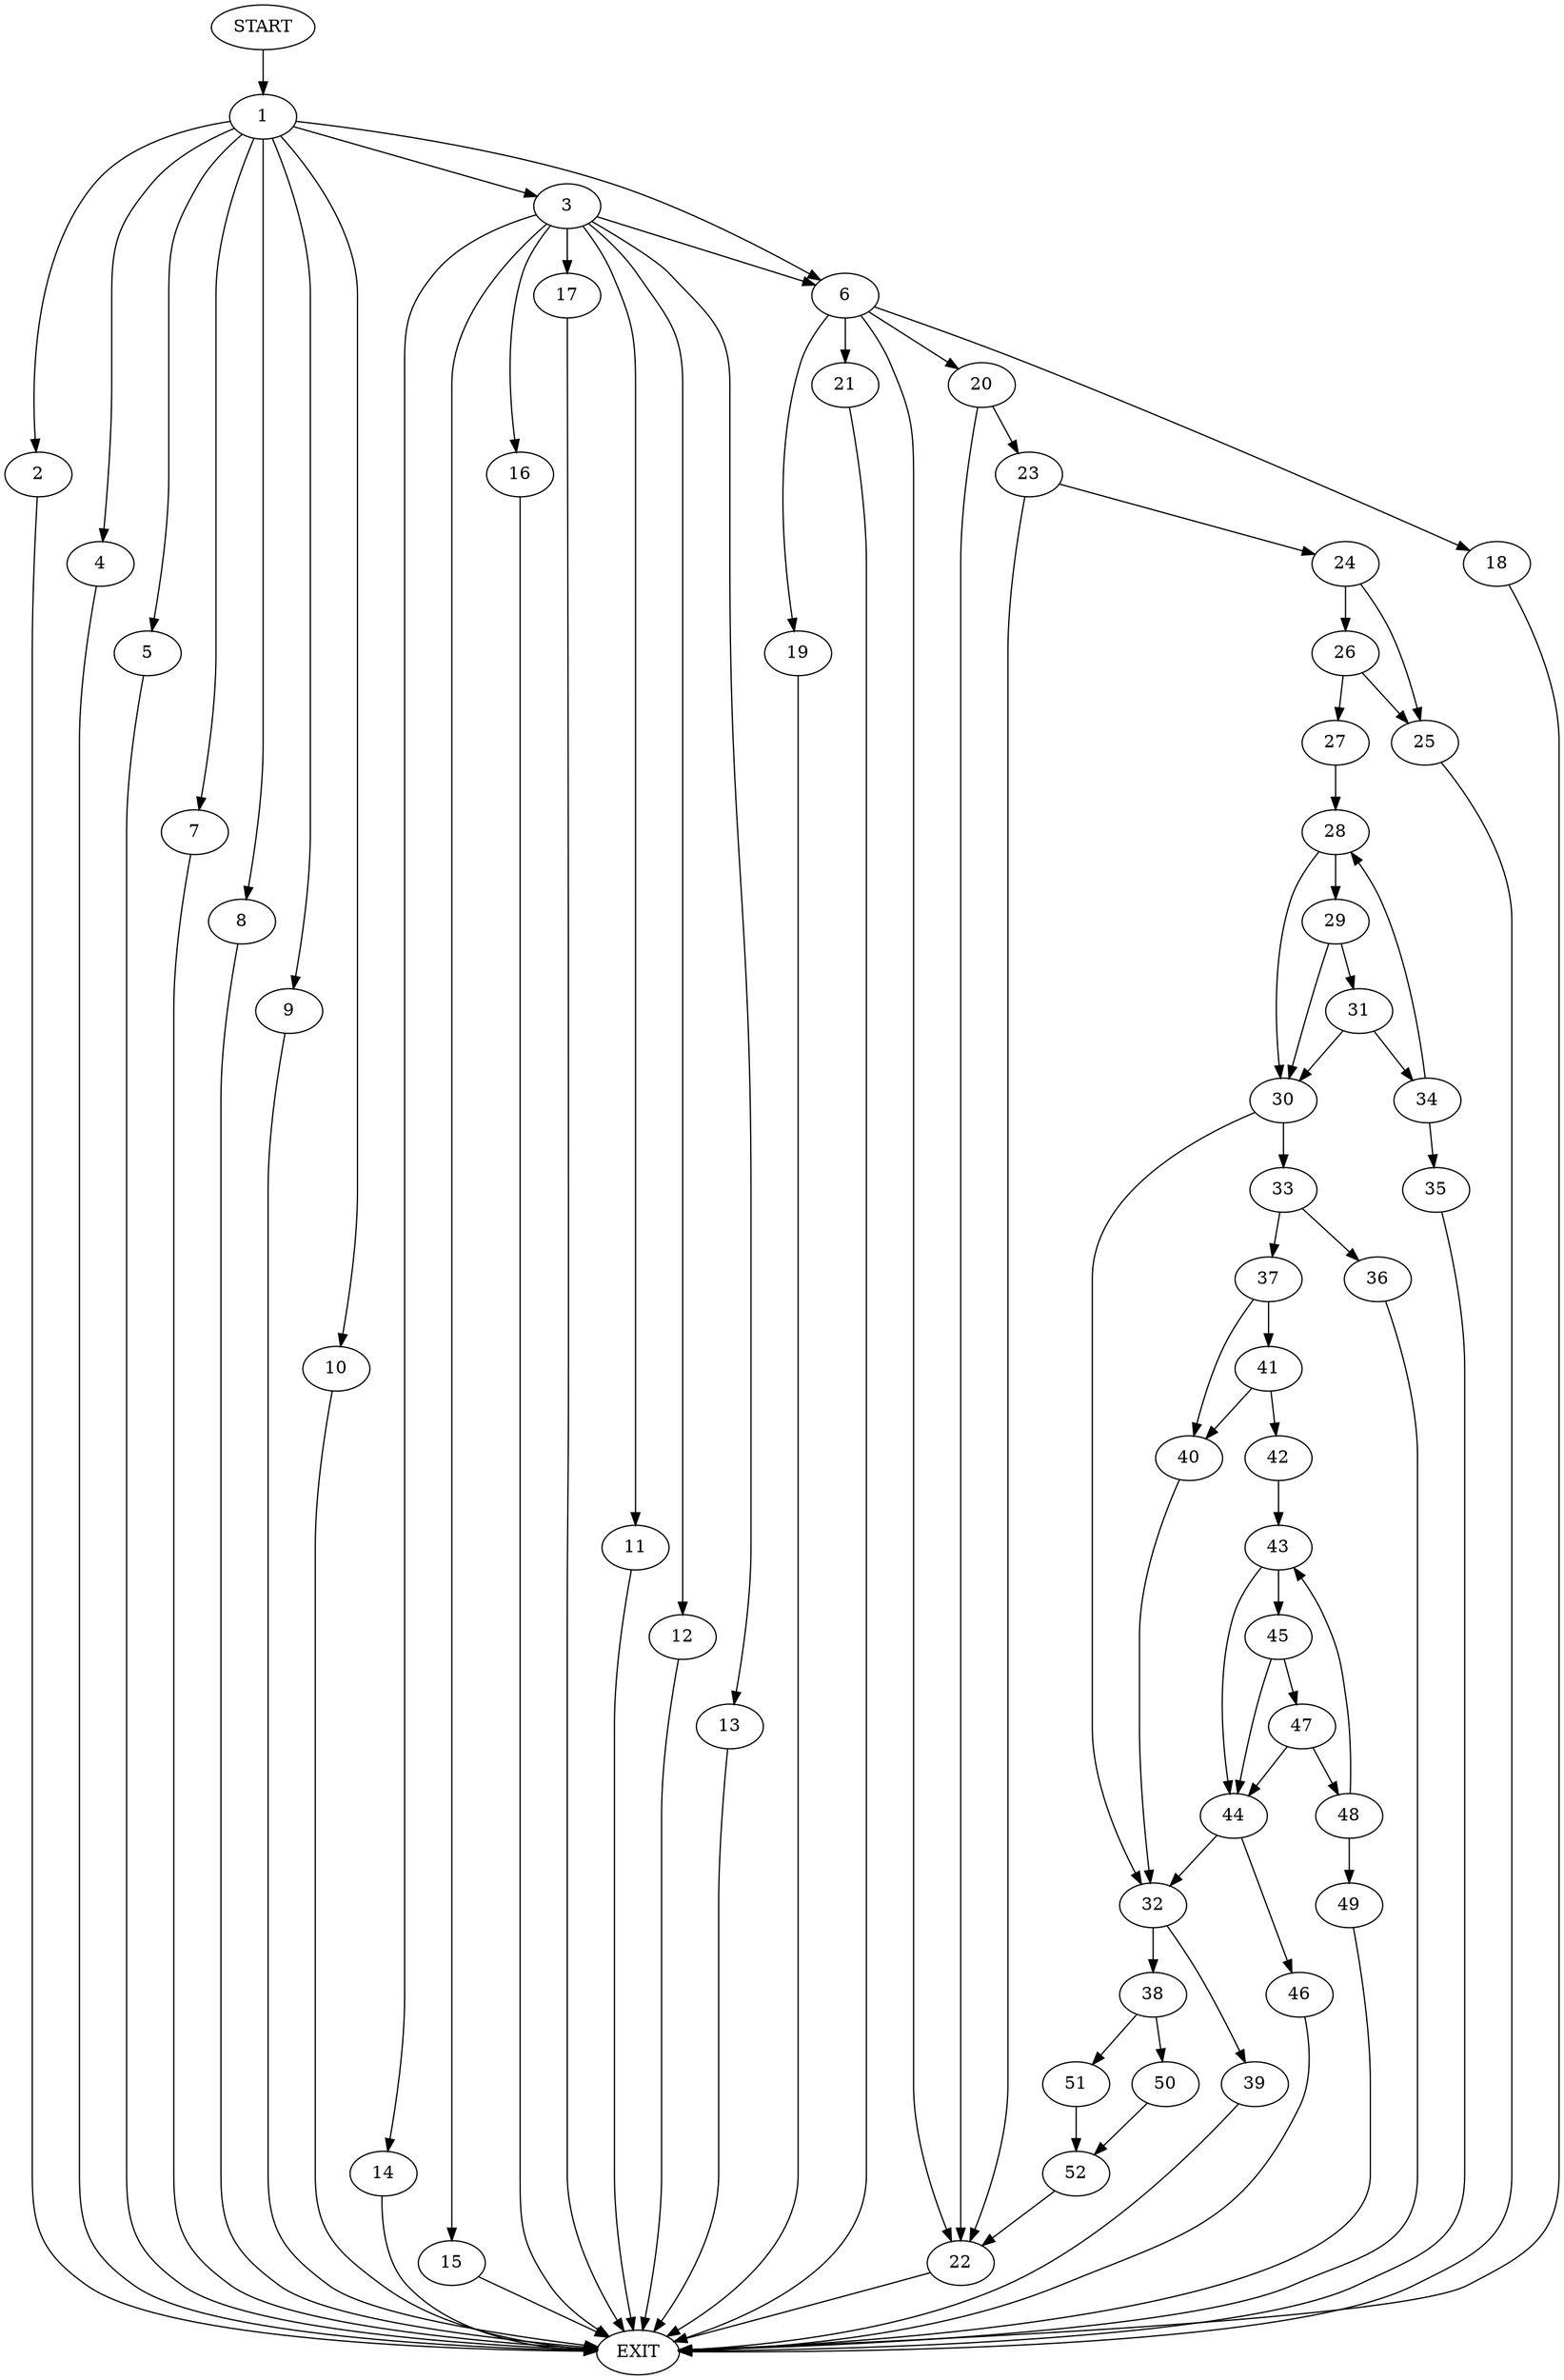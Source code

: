 digraph {
0 [label="START"]
53 [label="EXIT"]
0 -> 1
1 -> 2
1 -> 3
1 -> 4
1 -> 5
1 -> 6
1 -> 7
1 -> 8
1 -> 9
1 -> 10
3 -> 11
3 -> 6
3 -> 12
3 -> 13
3 -> 14
3 -> 15
3 -> 16
3 -> 17
4 -> 53
10 -> 53
5 -> 53
7 -> 53
6 -> 18
6 -> 19
6 -> 20
6 -> 21
6 -> 22
9 -> 53
2 -> 53
8 -> 53
14 -> 53
11 -> 53
16 -> 53
15 -> 53
17 -> 53
12 -> 53
13 -> 53
20 -> 23
20 -> 22
21 -> 53
18 -> 53
19 -> 53
22 -> 53
23 -> 24
23 -> 22
24 -> 25
24 -> 26
25 -> 53
26 -> 25
26 -> 27
27 -> 28
28 -> 29
28 -> 30
29 -> 31
29 -> 30
30 -> 32
30 -> 33
31 -> 34
31 -> 30
34 -> 35
34 -> 28
35 -> 53
33 -> 36
33 -> 37
32 -> 38
32 -> 39
36 -> 53
37 -> 40
37 -> 41
40 -> 32
41 -> 40
41 -> 42
42 -> 43
43 -> 44
43 -> 45
44 -> 46
44 -> 32
45 -> 47
45 -> 44
47 -> 48
47 -> 44
48 -> 49
48 -> 43
49 -> 53
46 -> 53
39 -> 53
38 -> 50
38 -> 51
50 -> 52
51 -> 52
52 -> 22
}
